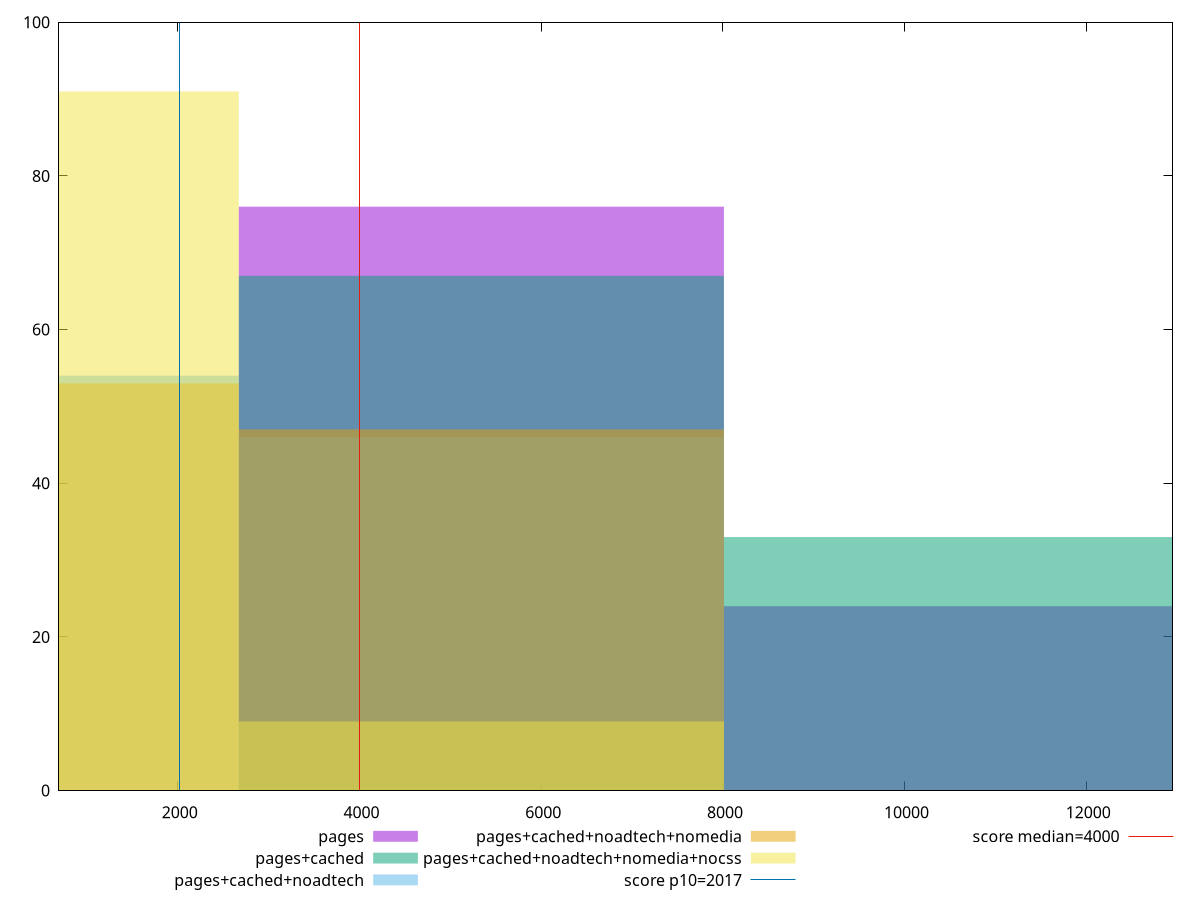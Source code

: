 reset

$pages <<EOF
5340.991733814512 76
10681.983467629025 24
EOF

$pagesCached <<EOF
5340.991733814512 67
10681.983467629025 33
EOF

$pagesCachedNoadtech <<EOF
5340.991733814512 46
0 54
EOF

$pagesCachedNoadtechNomedia <<EOF
0 53
5340.991733814512 47
EOF

$pagesCachedNoadtechNomediaNocss <<EOF
0 91
5340.991733814512 9
EOF

set key outside below
set boxwidth 5340.991733814512
set xrange [691.4960000000004:12949.835999999992]
set yrange [0:100]
set trange [0:100]
set style fill transparent solid 0.5 noborder

set parametric
set terminal svg size 640, 530 enhanced background rgb 'white'
set output "report_00013_2021-02-09T12-04-24.940Z/mainthread-work-breakdown/comparison/histogram/all_raw.svg"

plot $pages title "pages" with boxes, \
     $pagesCached title "pages+cached" with boxes, \
     $pagesCachedNoadtech title "pages+cached+noadtech" with boxes, \
     $pagesCachedNoadtechNomedia title "pages+cached+noadtech+nomedia" with boxes, \
     $pagesCachedNoadtechNomediaNocss title "pages+cached+noadtech+nomedia+nocss" with boxes, \
     2017,t title "score p10=2017", \
     4000,t title "score median=4000"

reset
